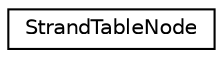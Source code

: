 digraph G
{
  edge [fontname="Helvetica",fontsize="10",labelfontname="Helvetica",labelfontsize="10"];
  node [fontname="Helvetica",fontsize="10",shape=record];
  rankdir=LR;
  Node1 [label="StrandTableNode",height=0.2,width=0.4,color="black", fillcolor="white", style="filled",URL="$d1/db5/structStrandTableNode.html"];
}
